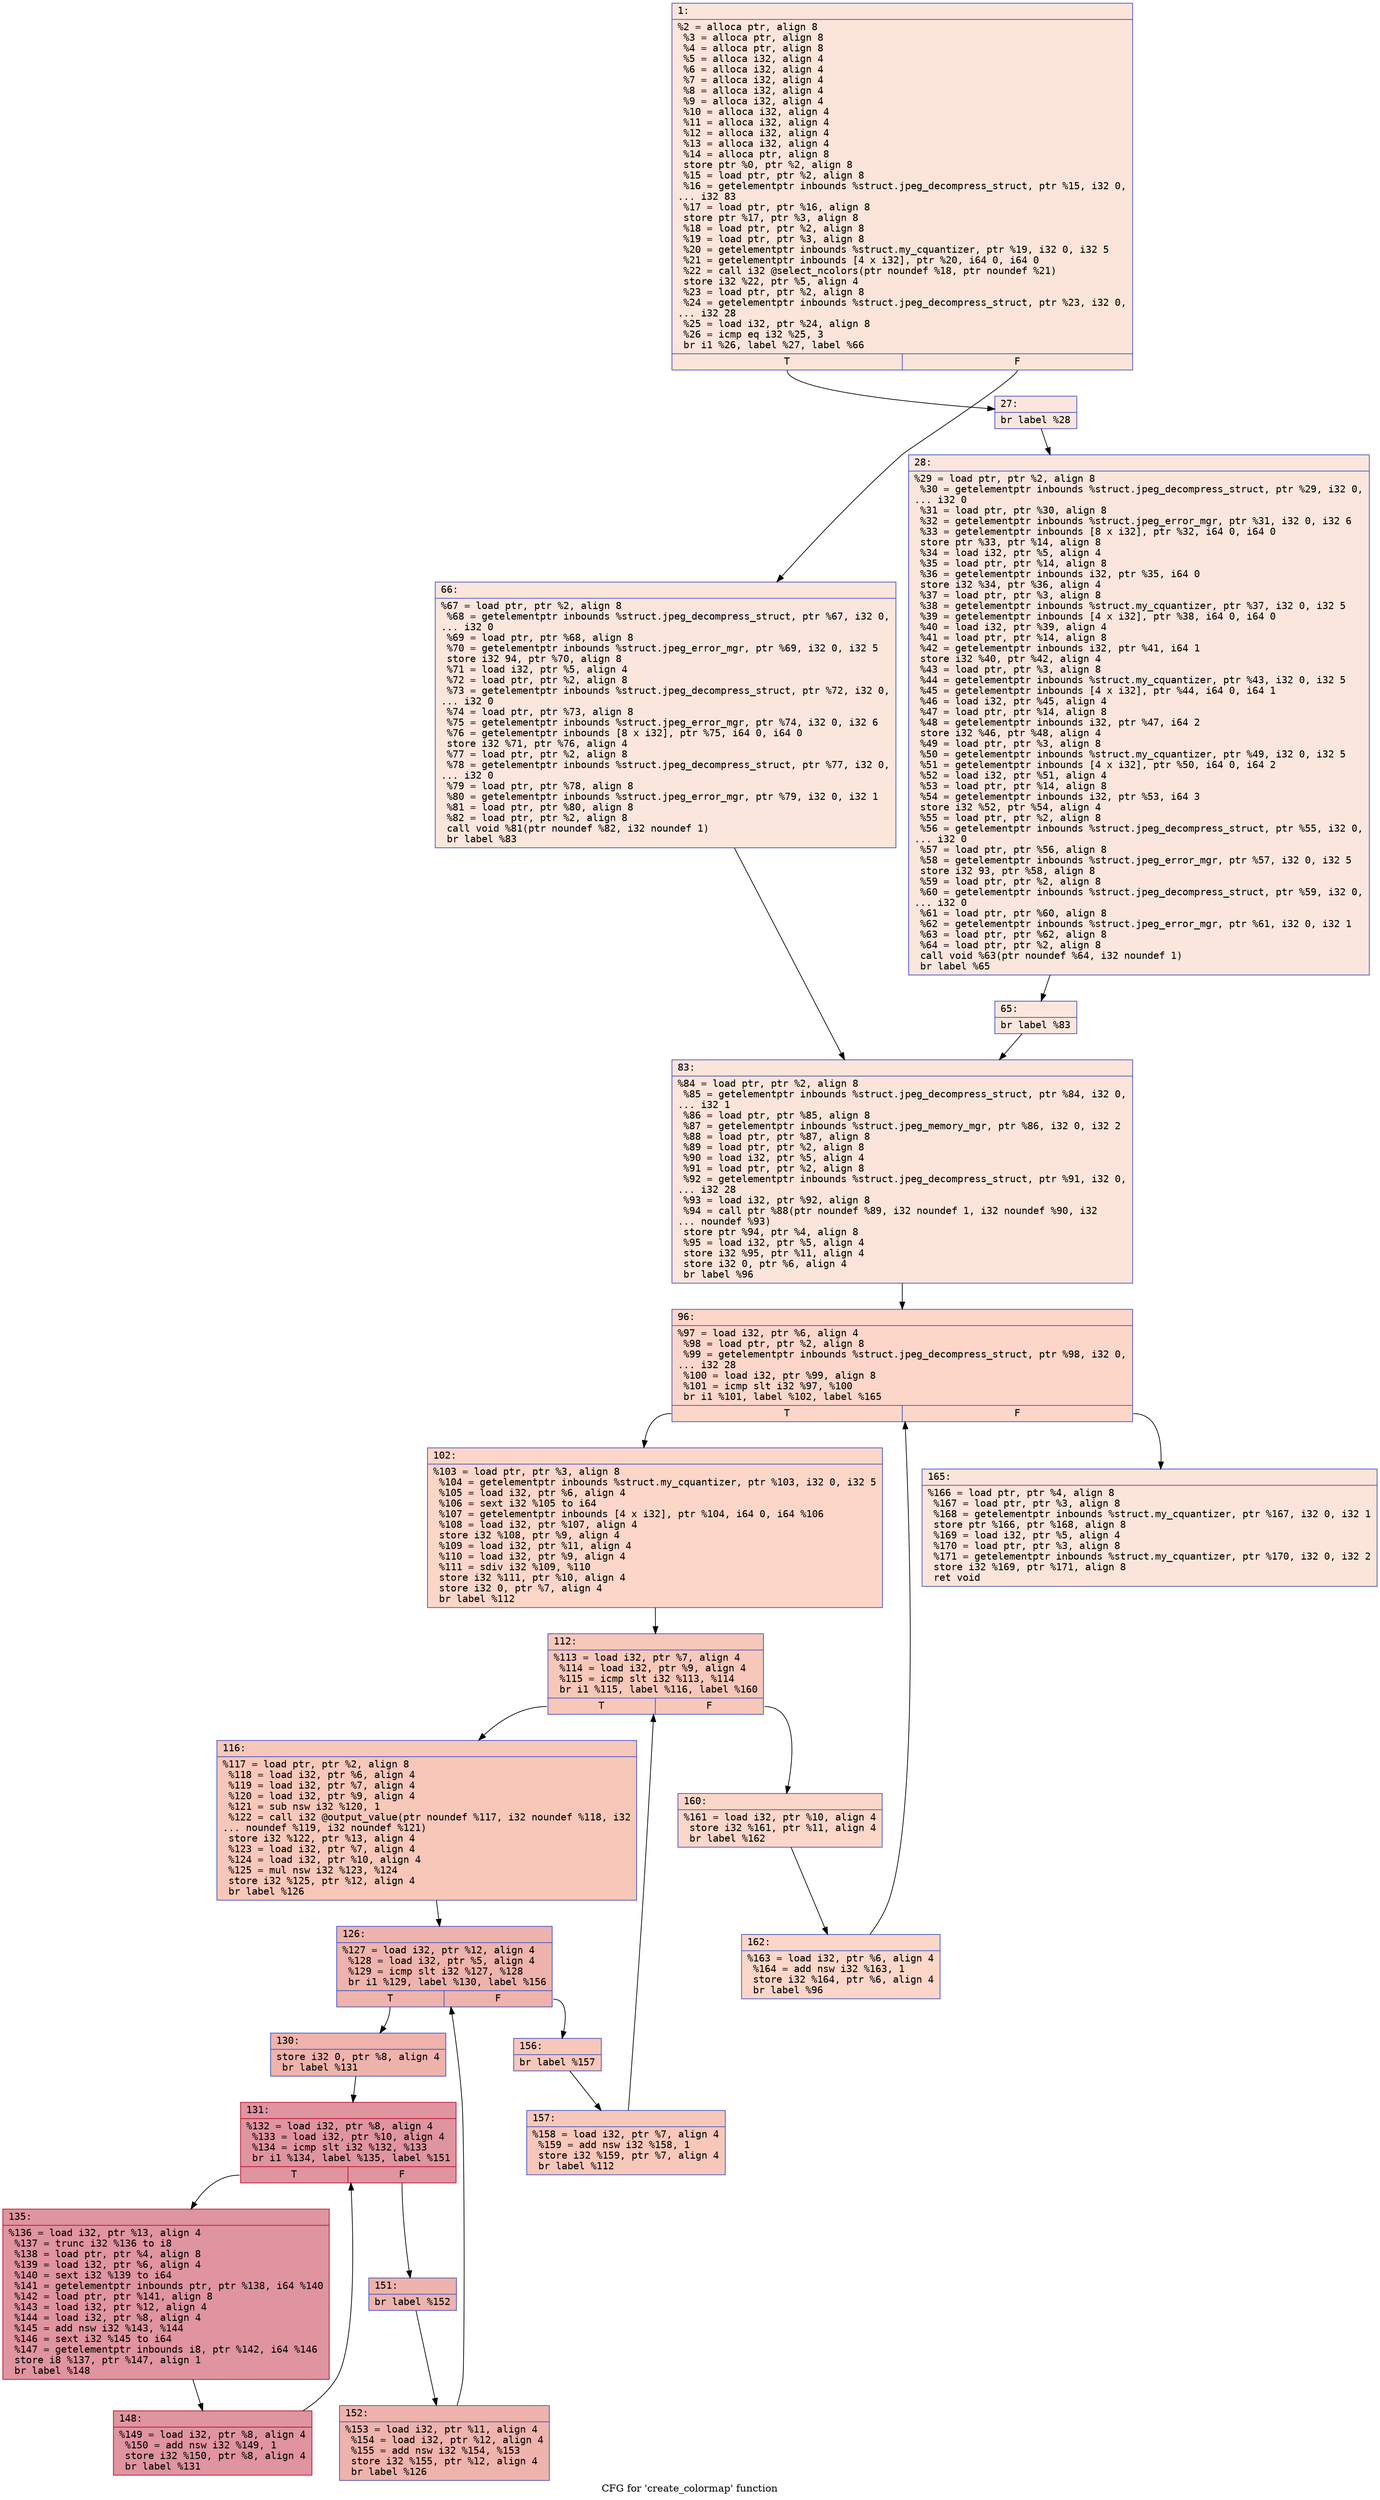 digraph "CFG for 'create_colormap' function" {
	label="CFG for 'create_colormap' function";

	Node0x600002352ad0 [shape=record,color="#3d50c3ff", style=filled, fillcolor="#f5c1a970" fontname="Courier",label="{1:\l|  %2 = alloca ptr, align 8\l  %3 = alloca ptr, align 8\l  %4 = alloca ptr, align 8\l  %5 = alloca i32, align 4\l  %6 = alloca i32, align 4\l  %7 = alloca i32, align 4\l  %8 = alloca i32, align 4\l  %9 = alloca i32, align 4\l  %10 = alloca i32, align 4\l  %11 = alloca i32, align 4\l  %12 = alloca i32, align 4\l  %13 = alloca i32, align 4\l  %14 = alloca ptr, align 8\l  store ptr %0, ptr %2, align 8\l  %15 = load ptr, ptr %2, align 8\l  %16 = getelementptr inbounds %struct.jpeg_decompress_struct, ptr %15, i32 0,\l... i32 83\l  %17 = load ptr, ptr %16, align 8\l  store ptr %17, ptr %3, align 8\l  %18 = load ptr, ptr %2, align 8\l  %19 = load ptr, ptr %3, align 8\l  %20 = getelementptr inbounds %struct.my_cquantizer, ptr %19, i32 0, i32 5\l  %21 = getelementptr inbounds [4 x i32], ptr %20, i64 0, i64 0\l  %22 = call i32 @select_ncolors(ptr noundef %18, ptr noundef %21)\l  store i32 %22, ptr %5, align 4\l  %23 = load ptr, ptr %2, align 8\l  %24 = getelementptr inbounds %struct.jpeg_decompress_struct, ptr %23, i32 0,\l... i32 28\l  %25 = load i32, ptr %24, align 8\l  %26 = icmp eq i32 %25, 3\l  br i1 %26, label %27, label %66\l|{<s0>T|<s1>F}}"];
	Node0x600002352ad0:s0 -> Node0x600002352b20[tooltip="1 -> 27\nProbability 50.00%" ];
	Node0x600002352ad0:s1 -> Node0x600002352c10[tooltip="1 -> 66\nProbability 50.00%" ];
	Node0x600002352b20 [shape=record,color="#3d50c3ff", style=filled, fillcolor="#f3c7b170" fontname="Courier",label="{27:\l|  br label %28\l}"];
	Node0x600002352b20 -> Node0x600002352b70[tooltip="27 -> 28\nProbability 100.00%" ];
	Node0x600002352b70 [shape=record,color="#3d50c3ff", style=filled, fillcolor="#f3c7b170" fontname="Courier",label="{28:\l|  %29 = load ptr, ptr %2, align 8\l  %30 = getelementptr inbounds %struct.jpeg_decompress_struct, ptr %29, i32 0,\l... i32 0\l  %31 = load ptr, ptr %30, align 8\l  %32 = getelementptr inbounds %struct.jpeg_error_mgr, ptr %31, i32 0, i32 6\l  %33 = getelementptr inbounds [8 x i32], ptr %32, i64 0, i64 0\l  store ptr %33, ptr %14, align 8\l  %34 = load i32, ptr %5, align 4\l  %35 = load ptr, ptr %14, align 8\l  %36 = getelementptr inbounds i32, ptr %35, i64 0\l  store i32 %34, ptr %36, align 4\l  %37 = load ptr, ptr %3, align 8\l  %38 = getelementptr inbounds %struct.my_cquantizer, ptr %37, i32 0, i32 5\l  %39 = getelementptr inbounds [4 x i32], ptr %38, i64 0, i64 0\l  %40 = load i32, ptr %39, align 4\l  %41 = load ptr, ptr %14, align 8\l  %42 = getelementptr inbounds i32, ptr %41, i64 1\l  store i32 %40, ptr %42, align 4\l  %43 = load ptr, ptr %3, align 8\l  %44 = getelementptr inbounds %struct.my_cquantizer, ptr %43, i32 0, i32 5\l  %45 = getelementptr inbounds [4 x i32], ptr %44, i64 0, i64 1\l  %46 = load i32, ptr %45, align 4\l  %47 = load ptr, ptr %14, align 8\l  %48 = getelementptr inbounds i32, ptr %47, i64 2\l  store i32 %46, ptr %48, align 4\l  %49 = load ptr, ptr %3, align 8\l  %50 = getelementptr inbounds %struct.my_cquantizer, ptr %49, i32 0, i32 5\l  %51 = getelementptr inbounds [4 x i32], ptr %50, i64 0, i64 2\l  %52 = load i32, ptr %51, align 4\l  %53 = load ptr, ptr %14, align 8\l  %54 = getelementptr inbounds i32, ptr %53, i64 3\l  store i32 %52, ptr %54, align 4\l  %55 = load ptr, ptr %2, align 8\l  %56 = getelementptr inbounds %struct.jpeg_decompress_struct, ptr %55, i32 0,\l... i32 0\l  %57 = load ptr, ptr %56, align 8\l  %58 = getelementptr inbounds %struct.jpeg_error_mgr, ptr %57, i32 0, i32 5\l  store i32 93, ptr %58, align 8\l  %59 = load ptr, ptr %2, align 8\l  %60 = getelementptr inbounds %struct.jpeg_decompress_struct, ptr %59, i32 0,\l... i32 0\l  %61 = load ptr, ptr %60, align 8\l  %62 = getelementptr inbounds %struct.jpeg_error_mgr, ptr %61, i32 0, i32 1\l  %63 = load ptr, ptr %62, align 8\l  %64 = load ptr, ptr %2, align 8\l  call void %63(ptr noundef %64, i32 noundef 1)\l  br label %65\l}"];
	Node0x600002352b70 -> Node0x600002352bc0[tooltip="28 -> 65\nProbability 100.00%" ];
	Node0x600002352bc0 [shape=record,color="#3d50c3ff", style=filled, fillcolor="#f3c7b170" fontname="Courier",label="{65:\l|  br label %83\l}"];
	Node0x600002352bc0 -> Node0x600002352c60[tooltip="65 -> 83\nProbability 100.00%" ];
	Node0x600002352c10 [shape=record,color="#3d50c3ff", style=filled, fillcolor="#f3c7b170" fontname="Courier",label="{66:\l|  %67 = load ptr, ptr %2, align 8\l  %68 = getelementptr inbounds %struct.jpeg_decompress_struct, ptr %67, i32 0,\l... i32 0\l  %69 = load ptr, ptr %68, align 8\l  %70 = getelementptr inbounds %struct.jpeg_error_mgr, ptr %69, i32 0, i32 5\l  store i32 94, ptr %70, align 8\l  %71 = load i32, ptr %5, align 4\l  %72 = load ptr, ptr %2, align 8\l  %73 = getelementptr inbounds %struct.jpeg_decompress_struct, ptr %72, i32 0,\l... i32 0\l  %74 = load ptr, ptr %73, align 8\l  %75 = getelementptr inbounds %struct.jpeg_error_mgr, ptr %74, i32 0, i32 6\l  %76 = getelementptr inbounds [8 x i32], ptr %75, i64 0, i64 0\l  store i32 %71, ptr %76, align 4\l  %77 = load ptr, ptr %2, align 8\l  %78 = getelementptr inbounds %struct.jpeg_decompress_struct, ptr %77, i32 0,\l... i32 0\l  %79 = load ptr, ptr %78, align 8\l  %80 = getelementptr inbounds %struct.jpeg_error_mgr, ptr %79, i32 0, i32 1\l  %81 = load ptr, ptr %80, align 8\l  %82 = load ptr, ptr %2, align 8\l  call void %81(ptr noundef %82, i32 noundef 1)\l  br label %83\l}"];
	Node0x600002352c10 -> Node0x600002352c60[tooltip="66 -> 83\nProbability 100.00%" ];
	Node0x600002352c60 [shape=record,color="#3d50c3ff", style=filled, fillcolor="#f5c1a970" fontname="Courier",label="{83:\l|  %84 = load ptr, ptr %2, align 8\l  %85 = getelementptr inbounds %struct.jpeg_decompress_struct, ptr %84, i32 0,\l... i32 1\l  %86 = load ptr, ptr %85, align 8\l  %87 = getelementptr inbounds %struct.jpeg_memory_mgr, ptr %86, i32 0, i32 2\l  %88 = load ptr, ptr %87, align 8\l  %89 = load ptr, ptr %2, align 8\l  %90 = load i32, ptr %5, align 4\l  %91 = load ptr, ptr %2, align 8\l  %92 = getelementptr inbounds %struct.jpeg_decompress_struct, ptr %91, i32 0,\l... i32 28\l  %93 = load i32, ptr %92, align 8\l  %94 = call ptr %88(ptr noundef %89, i32 noundef 1, i32 noundef %90, i32\l... noundef %93)\l  store ptr %94, ptr %4, align 8\l  %95 = load i32, ptr %5, align 4\l  store i32 %95, ptr %11, align 4\l  store i32 0, ptr %6, align 4\l  br label %96\l}"];
	Node0x600002352c60 -> Node0x600002352cb0[tooltip="83 -> 96\nProbability 100.00%" ];
	Node0x600002352cb0 [shape=record,color="#3d50c3ff", style=filled, fillcolor="#f6a38570" fontname="Courier",label="{96:\l|  %97 = load i32, ptr %6, align 4\l  %98 = load ptr, ptr %2, align 8\l  %99 = getelementptr inbounds %struct.jpeg_decompress_struct, ptr %98, i32 0,\l... i32 28\l  %100 = load i32, ptr %99, align 8\l  %101 = icmp slt i32 %97, %100\l  br i1 %101, label %102, label %165\l|{<s0>T|<s1>F}}"];
	Node0x600002352cb0:s0 -> Node0x600002352d00[tooltip="96 -> 102\nProbability 96.88%" ];
	Node0x600002352cb0:s1 -> Node0x600002353160[tooltip="96 -> 165\nProbability 3.12%" ];
	Node0x600002352d00 [shape=record,color="#3d50c3ff", style=filled, fillcolor="#f6a38570" fontname="Courier",label="{102:\l|  %103 = load ptr, ptr %3, align 8\l  %104 = getelementptr inbounds %struct.my_cquantizer, ptr %103, i32 0, i32 5\l  %105 = load i32, ptr %6, align 4\l  %106 = sext i32 %105 to i64\l  %107 = getelementptr inbounds [4 x i32], ptr %104, i64 0, i64 %106\l  %108 = load i32, ptr %107, align 4\l  store i32 %108, ptr %9, align 4\l  %109 = load i32, ptr %11, align 4\l  %110 = load i32, ptr %9, align 4\l  %111 = sdiv i32 %109, %110\l  store i32 %111, ptr %10, align 4\l  store i32 0, ptr %7, align 4\l  br label %112\l}"];
	Node0x600002352d00 -> Node0x600002352d50[tooltip="102 -> 112\nProbability 100.00%" ];
	Node0x600002352d50 [shape=record,color="#3d50c3ff", style=filled, fillcolor="#ec7f6370" fontname="Courier",label="{112:\l|  %113 = load i32, ptr %7, align 4\l  %114 = load i32, ptr %9, align 4\l  %115 = icmp slt i32 %113, %114\l  br i1 %115, label %116, label %160\l|{<s0>T|<s1>F}}"];
	Node0x600002352d50:s0 -> Node0x600002352da0[tooltip="112 -> 116\nProbability 96.88%" ];
	Node0x600002352d50:s1 -> Node0x6000023530c0[tooltip="112 -> 160\nProbability 3.12%" ];
	Node0x600002352da0 [shape=record,color="#3d50c3ff", style=filled, fillcolor="#ec7f6370" fontname="Courier",label="{116:\l|  %117 = load ptr, ptr %2, align 8\l  %118 = load i32, ptr %6, align 4\l  %119 = load i32, ptr %7, align 4\l  %120 = load i32, ptr %9, align 4\l  %121 = sub nsw i32 %120, 1\l  %122 = call i32 @output_value(ptr noundef %117, i32 noundef %118, i32\l... noundef %119, i32 noundef %121)\l  store i32 %122, ptr %13, align 4\l  %123 = load i32, ptr %7, align 4\l  %124 = load i32, ptr %10, align 4\l  %125 = mul nsw i32 %123, %124\l  store i32 %125, ptr %12, align 4\l  br label %126\l}"];
	Node0x600002352da0 -> Node0x600002352df0[tooltip="116 -> 126\nProbability 100.00%" ];
	Node0x600002352df0 [shape=record,color="#3d50c3ff", style=filled, fillcolor="#d6524470" fontname="Courier",label="{126:\l|  %127 = load i32, ptr %12, align 4\l  %128 = load i32, ptr %5, align 4\l  %129 = icmp slt i32 %127, %128\l  br i1 %129, label %130, label %156\l|{<s0>T|<s1>F}}"];
	Node0x600002352df0:s0 -> Node0x600002352e40[tooltip="126 -> 130\nProbability 96.88%" ];
	Node0x600002352df0:s1 -> Node0x600002353020[tooltip="126 -> 156\nProbability 3.12%" ];
	Node0x600002352e40 [shape=record,color="#3d50c3ff", style=filled, fillcolor="#d6524470" fontname="Courier",label="{130:\l|  store i32 0, ptr %8, align 4\l  br label %131\l}"];
	Node0x600002352e40 -> Node0x600002352e90[tooltip="130 -> 131\nProbability 100.00%" ];
	Node0x600002352e90 [shape=record,color="#b70d28ff", style=filled, fillcolor="#b70d2870" fontname="Courier",label="{131:\l|  %132 = load i32, ptr %8, align 4\l  %133 = load i32, ptr %10, align 4\l  %134 = icmp slt i32 %132, %133\l  br i1 %134, label %135, label %151\l|{<s0>T|<s1>F}}"];
	Node0x600002352e90:s0 -> Node0x600002352ee0[tooltip="131 -> 135\nProbability 96.88%" ];
	Node0x600002352e90:s1 -> Node0x600002352f80[tooltip="131 -> 151\nProbability 3.12%" ];
	Node0x600002352ee0 [shape=record,color="#b70d28ff", style=filled, fillcolor="#b70d2870" fontname="Courier",label="{135:\l|  %136 = load i32, ptr %13, align 4\l  %137 = trunc i32 %136 to i8\l  %138 = load ptr, ptr %4, align 8\l  %139 = load i32, ptr %6, align 4\l  %140 = sext i32 %139 to i64\l  %141 = getelementptr inbounds ptr, ptr %138, i64 %140\l  %142 = load ptr, ptr %141, align 8\l  %143 = load i32, ptr %12, align 4\l  %144 = load i32, ptr %8, align 4\l  %145 = add nsw i32 %143, %144\l  %146 = sext i32 %145 to i64\l  %147 = getelementptr inbounds i8, ptr %142, i64 %146\l  store i8 %137, ptr %147, align 1\l  br label %148\l}"];
	Node0x600002352ee0 -> Node0x600002352f30[tooltip="135 -> 148\nProbability 100.00%" ];
	Node0x600002352f30 [shape=record,color="#b70d28ff", style=filled, fillcolor="#b70d2870" fontname="Courier",label="{148:\l|  %149 = load i32, ptr %8, align 4\l  %150 = add nsw i32 %149, 1\l  store i32 %150, ptr %8, align 4\l  br label %131\l}"];
	Node0x600002352f30 -> Node0x600002352e90[tooltip="148 -> 131\nProbability 100.00%" ];
	Node0x600002352f80 [shape=record,color="#3d50c3ff", style=filled, fillcolor="#d6524470" fontname="Courier",label="{151:\l|  br label %152\l}"];
	Node0x600002352f80 -> Node0x600002352fd0[tooltip="151 -> 152\nProbability 100.00%" ];
	Node0x600002352fd0 [shape=record,color="#3d50c3ff", style=filled, fillcolor="#d6524470" fontname="Courier",label="{152:\l|  %153 = load i32, ptr %11, align 4\l  %154 = load i32, ptr %12, align 4\l  %155 = add nsw i32 %154, %153\l  store i32 %155, ptr %12, align 4\l  br label %126\l}"];
	Node0x600002352fd0 -> Node0x600002352df0[tooltip="152 -> 126\nProbability 100.00%" ];
	Node0x600002353020 [shape=record,color="#3d50c3ff", style=filled, fillcolor="#ec7f6370" fontname="Courier",label="{156:\l|  br label %157\l}"];
	Node0x600002353020 -> Node0x600002353070[tooltip="156 -> 157\nProbability 100.00%" ];
	Node0x600002353070 [shape=record,color="#3d50c3ff", style=filled, fillcolor="#ec7f6370" fontname="Courier",label="{157:\l|  %158 = load i32, ptr %7, align 4\l  %159 = add nsw i32 %158, 1\l  store i32 %159, ptr %7, align 4\l  br label %112\l}"];
	Node0x600002353070 -> Node0x600002352d50[tooltip="157 -> 112\nProbability 100.00%" ];
	Node0x6000023530c0 [shape=record,color="#3d50c3ff", style=filled, fillcolor="#f6a38570" fontname="Courier",label="{160:\l|  %161 = load i32, ptr %10, align 4\l  store i32 %161, ptr %11, align 4\l  br label %162\l}"];
	Node0x6000023530c0 -> Node0x600002353110[tooltip="160 -> 162\nProbability 100.00%" ];
	Node0x600002353110 [shape=record,color="#3d50c3ff", style=filled, fillcolor="#f6a38570" fontname="Courier",label="{162:\l|  %163 = load i32, ptr %6, align 4\l  %164 = add nsw i32 %163, 1\l  store i32 %164, ptr %6, align 4\l  br label %96\l}"];
	Node0x600002353110 -> Node0x600002352cb0[tooltip="162 -> 96\nProbability 100.00%" ];
	Node0x600002353160 [shape=record,color="#3d50c3ff", style=filled, fillcolor="#f5c1a970" fontname="Courier",label="{165:\l|  %166 = load ptr, ptr %4, align 8\l  %167 = load ptr, ptr %3, align 8\l  %168 = getelementptr inbounds %struct.my_cquantizer, ptr %167, i32 0, i32 1\l  store ptr %166, ptr %168, align 8\l  %169 = load i32, ptr %5, align 4\l  %170 = load ptr, ptr %3, align 8\l  %171 = getelementptr inbounds %struct.my_cquantizer, ptr %170, i32 0, i32 2\l  store i32 %169, ptr %171, align 8\l  ret void\l}"];
}
